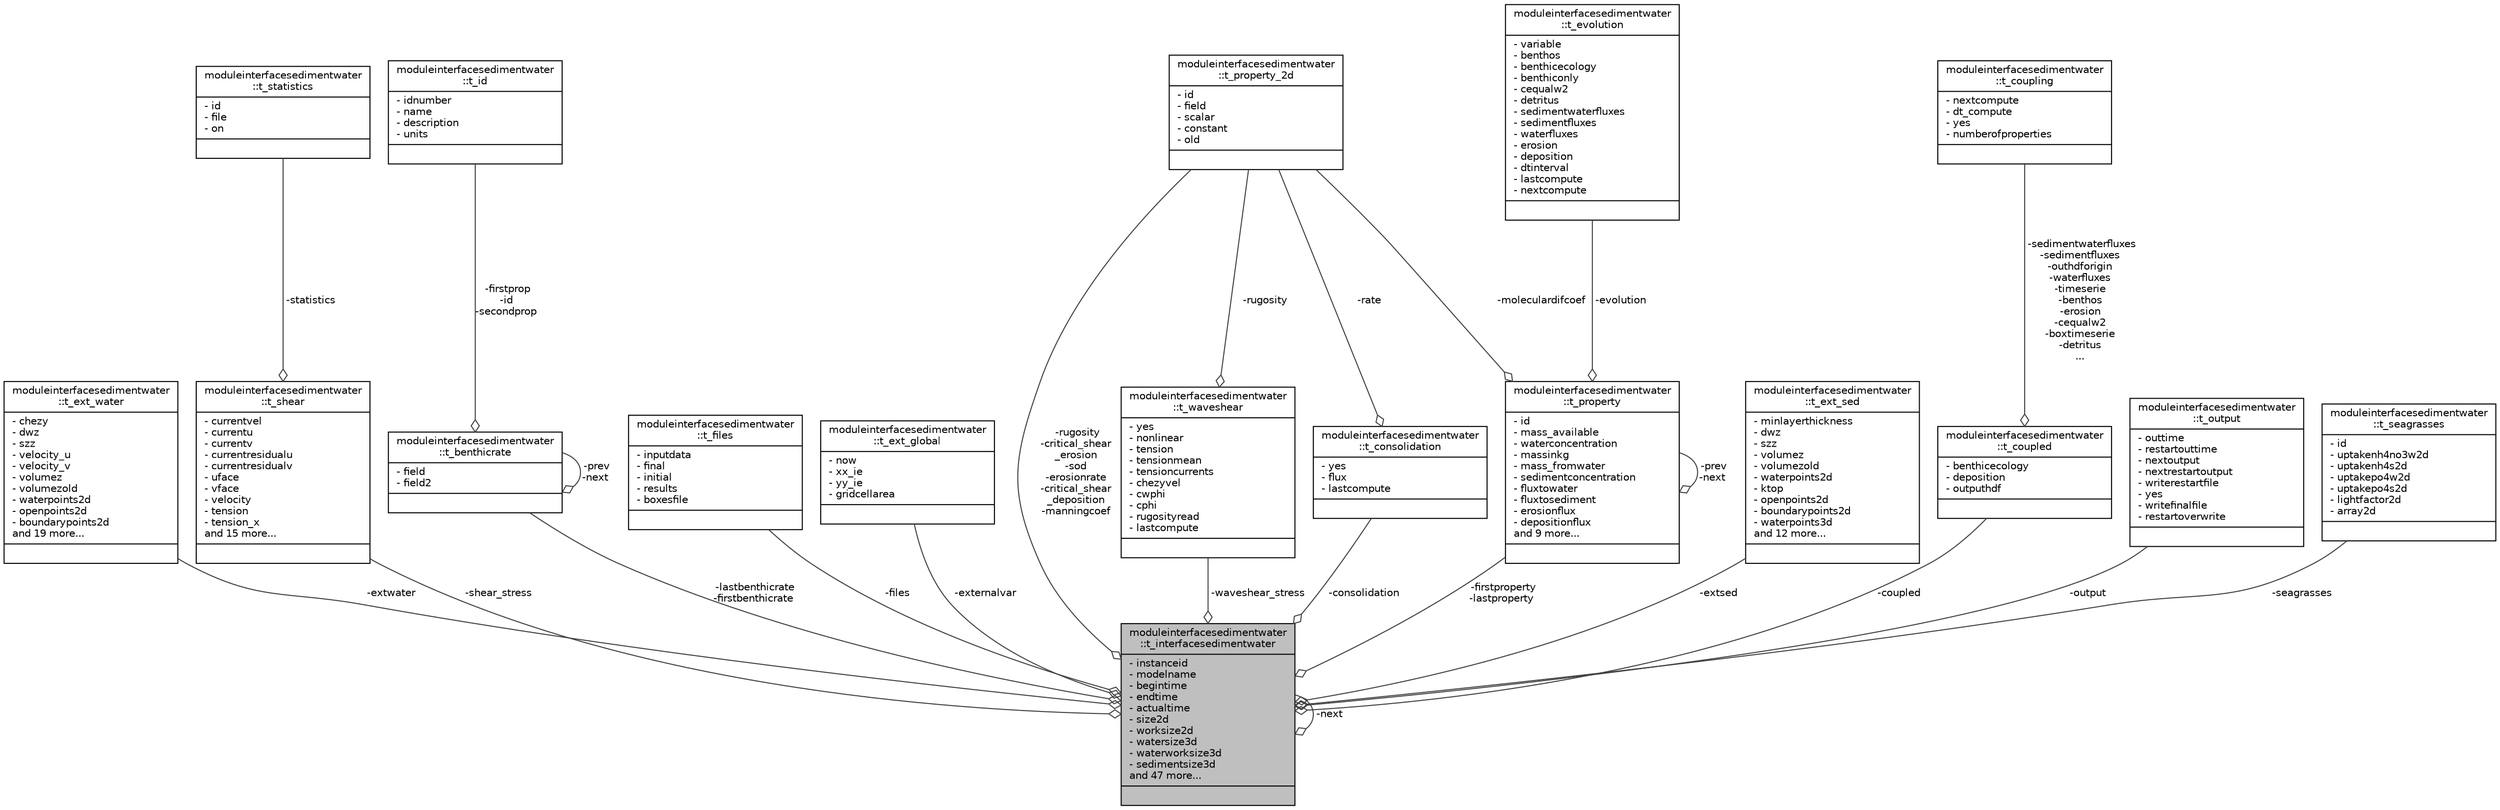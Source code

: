 digraph "moduleinterfacesedimentwater::t_interfacesedimentwater"
{
 // LATEX_PDF_SIZE
  edge [fontname="Helvetica",fontsize="10",labelfontname="Helvetica",labelfontsize="10"];
  node [fontname="Helvetica",fontsize="10",shape=record];
  Node1 [label="{moduleinterfacesedimentwater\l::t_interfacesedimentwater\n|- instanceid\l- modelname\l- begintime\l- endtime\l- actualtime\l- size2d\l- worksize2d\l- watersize3d\l- waterworksize3d\l- sedimentsize3d\land 47 more...\l|}",height=0.2,width=0.4,color="black", fillcolor="grey75", style="filled", fontcolor="black",tooltip=" "];
  Node2 -> Node1 [color="grey25",fontsize="10",style="solid",label=" -extwater" ,arrowhead="odiamond",fontname="Helvetica"];
  Node2 [label="{moduleinterfacesedimentwater\l::t_ext_water\n|- chezy\l- dwz\l- szz\l- velocity_u\l- velocity_v\l- volumez\l- volumezold\l- waterpoints2d\l- openpoints2d\l- boundarypoints2d\land 19 more...\l|}",height=0.2,width=0.4,color="black", fillcolor="white", style="filled",URL="$structmoduleinterfacesedimentwater_1_1t__ext__water.html",tooltip=" "];
  Node3 -> Node1 [color="grey25",fontsize="10",style="solid",label=" -shear_stress" ,arrowhead="odiamond",fontname="Helvetica"];
  Node3 [label="{moduleinterfacesedimentwater\l::t_shear\n|- currentvel\l- currentu\l- currentv\l- currentresidualu\l- currentresidualv\l- uface\l- vface\l- velocity\l- tension\l- tension_x\land 15 more...\l|}",height=0.2,width=0.4,color="black", fillcolor="white", style="filled",URL="$structmoduleinterfacesedimentwater_1_1t__shear.html",tooltip=" "];
  Node4 -> Node3 [color="grey25",fontsize="10",style="solid",label=" -statistics" ,arrowhead="odiamond",fontname="Helvetica"];
  Node4 [label="{moduleinterfacesedimentwater\l::t_statistics\n|- id\l- file\l- on\l|}",height=0.2,width=0.4,color="black", fillcolor="white", style="filled",URL="$structmoduleinterfacesedimentwater_1_1t__statistics.html",tooltip=" "];
  Node5 -> Node1 [color="grey25",fontsize="10",style="solid",label=" -lastbenthicrate\n-firstbenthicrate" ,arrowhead="odiamond",fontname="Helvetica"];
  Node5 [label="{moduleinterfacesedimentwater\l::t_benthicrate\n|- field\l- field2\l|}",height=0.2,width=0.4,color="black", fillcolor="white", style="filled",URL="$structmoduleinterfacesedimentwater_1_1t__benthicrate.html",tooltip=" "];
  Node5 -> Node5 [color="grey25",fontsize="10",style="solid",label=" -prev\n-next" ,arrowhead="odiamond",fontname="Helvetica"];
  Node6 -> Node5 [color="grey25",fontsize="10",style="solid",label=" -firstprop\n-id\n-secondprop" ,arrowhead="odiamond",fontname="Helvetica"];
  Node6 [label="{moduleinterfacesedimentwater\l::t_id\n|- idnumber\l- name\l- description\l- units\l|}",height=0.2,width=0.4,color="black", fillcolor="white", style="filled",URL="$structmoduleinterfacesedimentwater_1_1t__id.html",tooltip=" "];
  Node7 -> Node1 [color="grey25",fontsize="10",style="solid",label=" -files" ,arrowhead="odiamond",fontname="Helvetica"];
  Node7 [label="{moduleinterfacesedimentwater\l::t_files\n|- inputdata\l- final\l- initial\l- results\l- boxesfile\l|}",height=0.2,width=0.4,color="black", fillcolor="white", style="filled",URL="$structmoduleinterfacesedimentwater_1_1t__files.html",tooltip=" "];
  Node8 -> Node1 [color="grey25",fontsize="10",style="solid",label=" -externalvar" ,arrowhead="odiamond",fontname="Helvetica"];
  Node8 [label="{moduleinterfacesedimentwater\l::t_ext_global\n|- now\l- xx_ie\l- yy_ie\l- gridcellarea\l|}",height=0.2,width=0.4,color="black", fillcolor="white", style="filled",URL="$structmoduleinterfacesedimentwater_1_1t__ext__global.html",tooltip=" "];
  Node9 -> Node1 [color="grey25",fontsize="10",style="solid",label=" -waveshear_stress" ,arrowhead="odiamond",fontname="Helvetica"];
  Node9 [label="{moduleinterfacesedimentwater\l::t_waveshear\n|- yes\l- nonlinear\l- tension\l- tensionmean\l- tensioncurrents\l- chezyvel\l- cwphi\l- cphi\l- rugosityread\l- lastcompute\l|}",height=0.2,width=0.4,color="black", fillcolor="white", style="filled",URL="$structmoduleinterfacesedimentwater_1_1t__waveshear.html",tooltip=" "];
  Node10 -> Node9 [color="grey25",fontsize="10",style="solid",label=" -rugosity" ,arrowhead="odiamond",fontname="Helvetica"];
  Node10 [label="{moduleinterfacesedimentwater\l::t_property_2d\n|- id\l- field\l- scalar\l- constant\l- old\l|}",height=0.2,width=0.4,color="black", fillcolor="white", style="filled",URL="$structmoduleinterfacesedimentwater_1_1t__property__2d.html",tooltip=" "];
  Node1 -> Node1 [color="grey25",fontsize="10",style="solid",label=" -next" ,arrowhead="odiamond",fontname="Helvetica"];
  Node11 -> Node1 [color="grey25",fontsize="10",style="solid",label=" -extsed" ,arrowhead="odiamond",fontname="Helvetica"];
  Node11 [label="{moduleinterfacesedimentwater\l::t_ext_sed\n|- minlayerthickness\l- dwz\l- szz\l- volumez\l- volumezold\l- waterpoints2d\l- ktop\l- openpoints2d\l- boundarypoints2d\l- waterpoints3d\land 12 more...\l|}",height=0.2,width=0.4,color="black", fillcolor="white", style="filled",URL="$structmoduleinterfacesedimentwater_1_1t__ext__sed.html",tooltip=" "];
  Node12 -> Node1 [color="grey25",fontsize="10",style="solid",label=" -coupled" ,arrowhead="odiamond",fontname="Helvetica"];
  Node12 [label="{moduleinterfacesedimentwater\l::t_coupled\n|- benthicecology\l- deposition\l- outputhdf\l|}",height=0.2,width=0.4,color="black", fillcolor="white", style="filled",URL="$structmoduleinterfacesedimentwater_1_1t__coupled.html",tooltip=" "];
  Node13 -> Node12 [color="grey25",fontsize="10",style="solid",label=" -sedimentwaterfluxes\n-sedimentfluxes\n-outhdforigin\n-waterfluxes\n-timeserie\n-benthos\n-erosion\n-cequalw2\n-boxtimeserie\n-detritus\n..." ,arrowhead="odiamond",fontname="Helvetica"];
  Node13 [label="{moduleinterfacesedimentwater\l::t_coupling\n|- nextcompute\l- dt_compute\l- yes\l- numberofproperties\l|}",height=0.2,width=0.4,color="black", fillcolor="white", style="filled",URL="$structmoduleinterfacesedimentwater_1_1t__coupling.html",tooltip=" "];
  Node14 -> Node1 [color="grey25",fontsize="10",style="solid",label=" -output" ,arrowhead="odiamond",fontname="Helvetica"];
  Node14 [label="{moduleinterfacesedimentwater\l::t_output\n|- outtime\l- restartouttime\l- nextoutput\l- nextrestartoutput\l- writerestartfile\l- yes\l- writefinalfile\l- restartoverwrite\l|}",height=0.2,width=0.4,color="black", fillcolor="white", style="filled",URL="$structmoduleinterfacesedimentwater_1_1t__output.html",tooltip=" "];
  Node15 -> Node1 [color="grey25",fontsize="10",style="solid",label=" -consolidation" ,arrowhead="odiamond",fontname="Helvetica"];
  Node15 [label="{moduleinterfacesedimentwater\l::t_consolidation\n|- yes\l- flux\l- lastcompute\l|}",height=0.2,width=0.4,color="black", fillcolor="white", style="filled",URL="$structmoduleinterfacesedimentwater_1_1t__consolidation.html",tooltip=" "];
  Node10 -> Node15 [color="grey25",fontsize="10",style="solid",label=" -rate" ,arrowhead="odiamond",fontname="Helvetica"];
  Node16 -> Node1 [color="grey25",fontsize="10",style="solid",label=" -seagrasses" ,arrowhead="odiamond",fontname="Helvetica"];
  Node16 [label="{moduleinterfacesedimentwater\l::t_seagrasses\n|- id\l- uptakenh4no3w2d\l- uptakenh4s2d\l- uptakepo4w2d\l- uptakepo4s2d\l- lightfactor2d\l- array2d\l|}",height=0.2,width=0.4,color="black", fillcolor="white", style="filled",URL="$structmoduleinterfacesedimentwater_1_1t__seagrasses.html",tooltip=" "];
  Node17 -> Node1 [color="grey25",fontsize="10",style="solid",label=" -firstproperty\n-lastproperty" ,arrowhead="odiamond",fontname="Helvetica"];
  Node17 [label="{moduleinterfacesedimentwater\l::t_property\n|- id\l- mass_available\l- waterconcentration\l- massinkg\l- mass_fromwater\l- sedimentconcentration\l- fluxtowater\l- fluxtosediment\l- erosionflux\l- depositionflux\land 9 more...\l|}",height=0.2,width=0.4,color="black", fillcolor="white", style="filled",URL="$structmoduleinterfacesedimentwater_1_1t__property.html",tooltip=" "];
  Node18 -> Node17 [color="grey25",fontsize="10",style="solid",label=" -evolution" ,arrowhead="odiamond",fontname="Helvetica"];
  Node18 [label="{moduleinterfacesedimentwater\l::t_evolution\n|- variable\l- benthos\l- benthicecology\l- benthiconly\l- cequalw2\l- detritus\l- sedimentwaterfluxes\l- sedimentfluxes\l- waterfluxes\l- erosion\l- deposition\l- dtinterval\l- lastcompute\l- nextcompute\l|}",height=0.2,width=0.4,color="black", fillcolor="white", style="filled",URL="$structmoduleinterfacesedimentwater_1_1t__evolution.html",tooltip=" "];
  Node17 -> Node17 [color="grey25",fontsize="10",style="solid",label=" -prev\n-next" ,arrowhead="odiamond",fontname="Helvetica"];
  Node10 -> Node17 [color="grey25",fontsize="10",style="solid",label=" -moleculardifcoef" ,arrowhead="odiamond",fontname="Helvetica"];
  Node10 -> Node1 [color="grey25",fontsize="10",style="solid",label=" -rugosity\n-critical_shear\l_erosion\n-sod\n-erosionrate\n-critical_shear\l_deposition\n-manningcoef" ,arrowhead="odiamond",fontname="Helvetica"];
}
